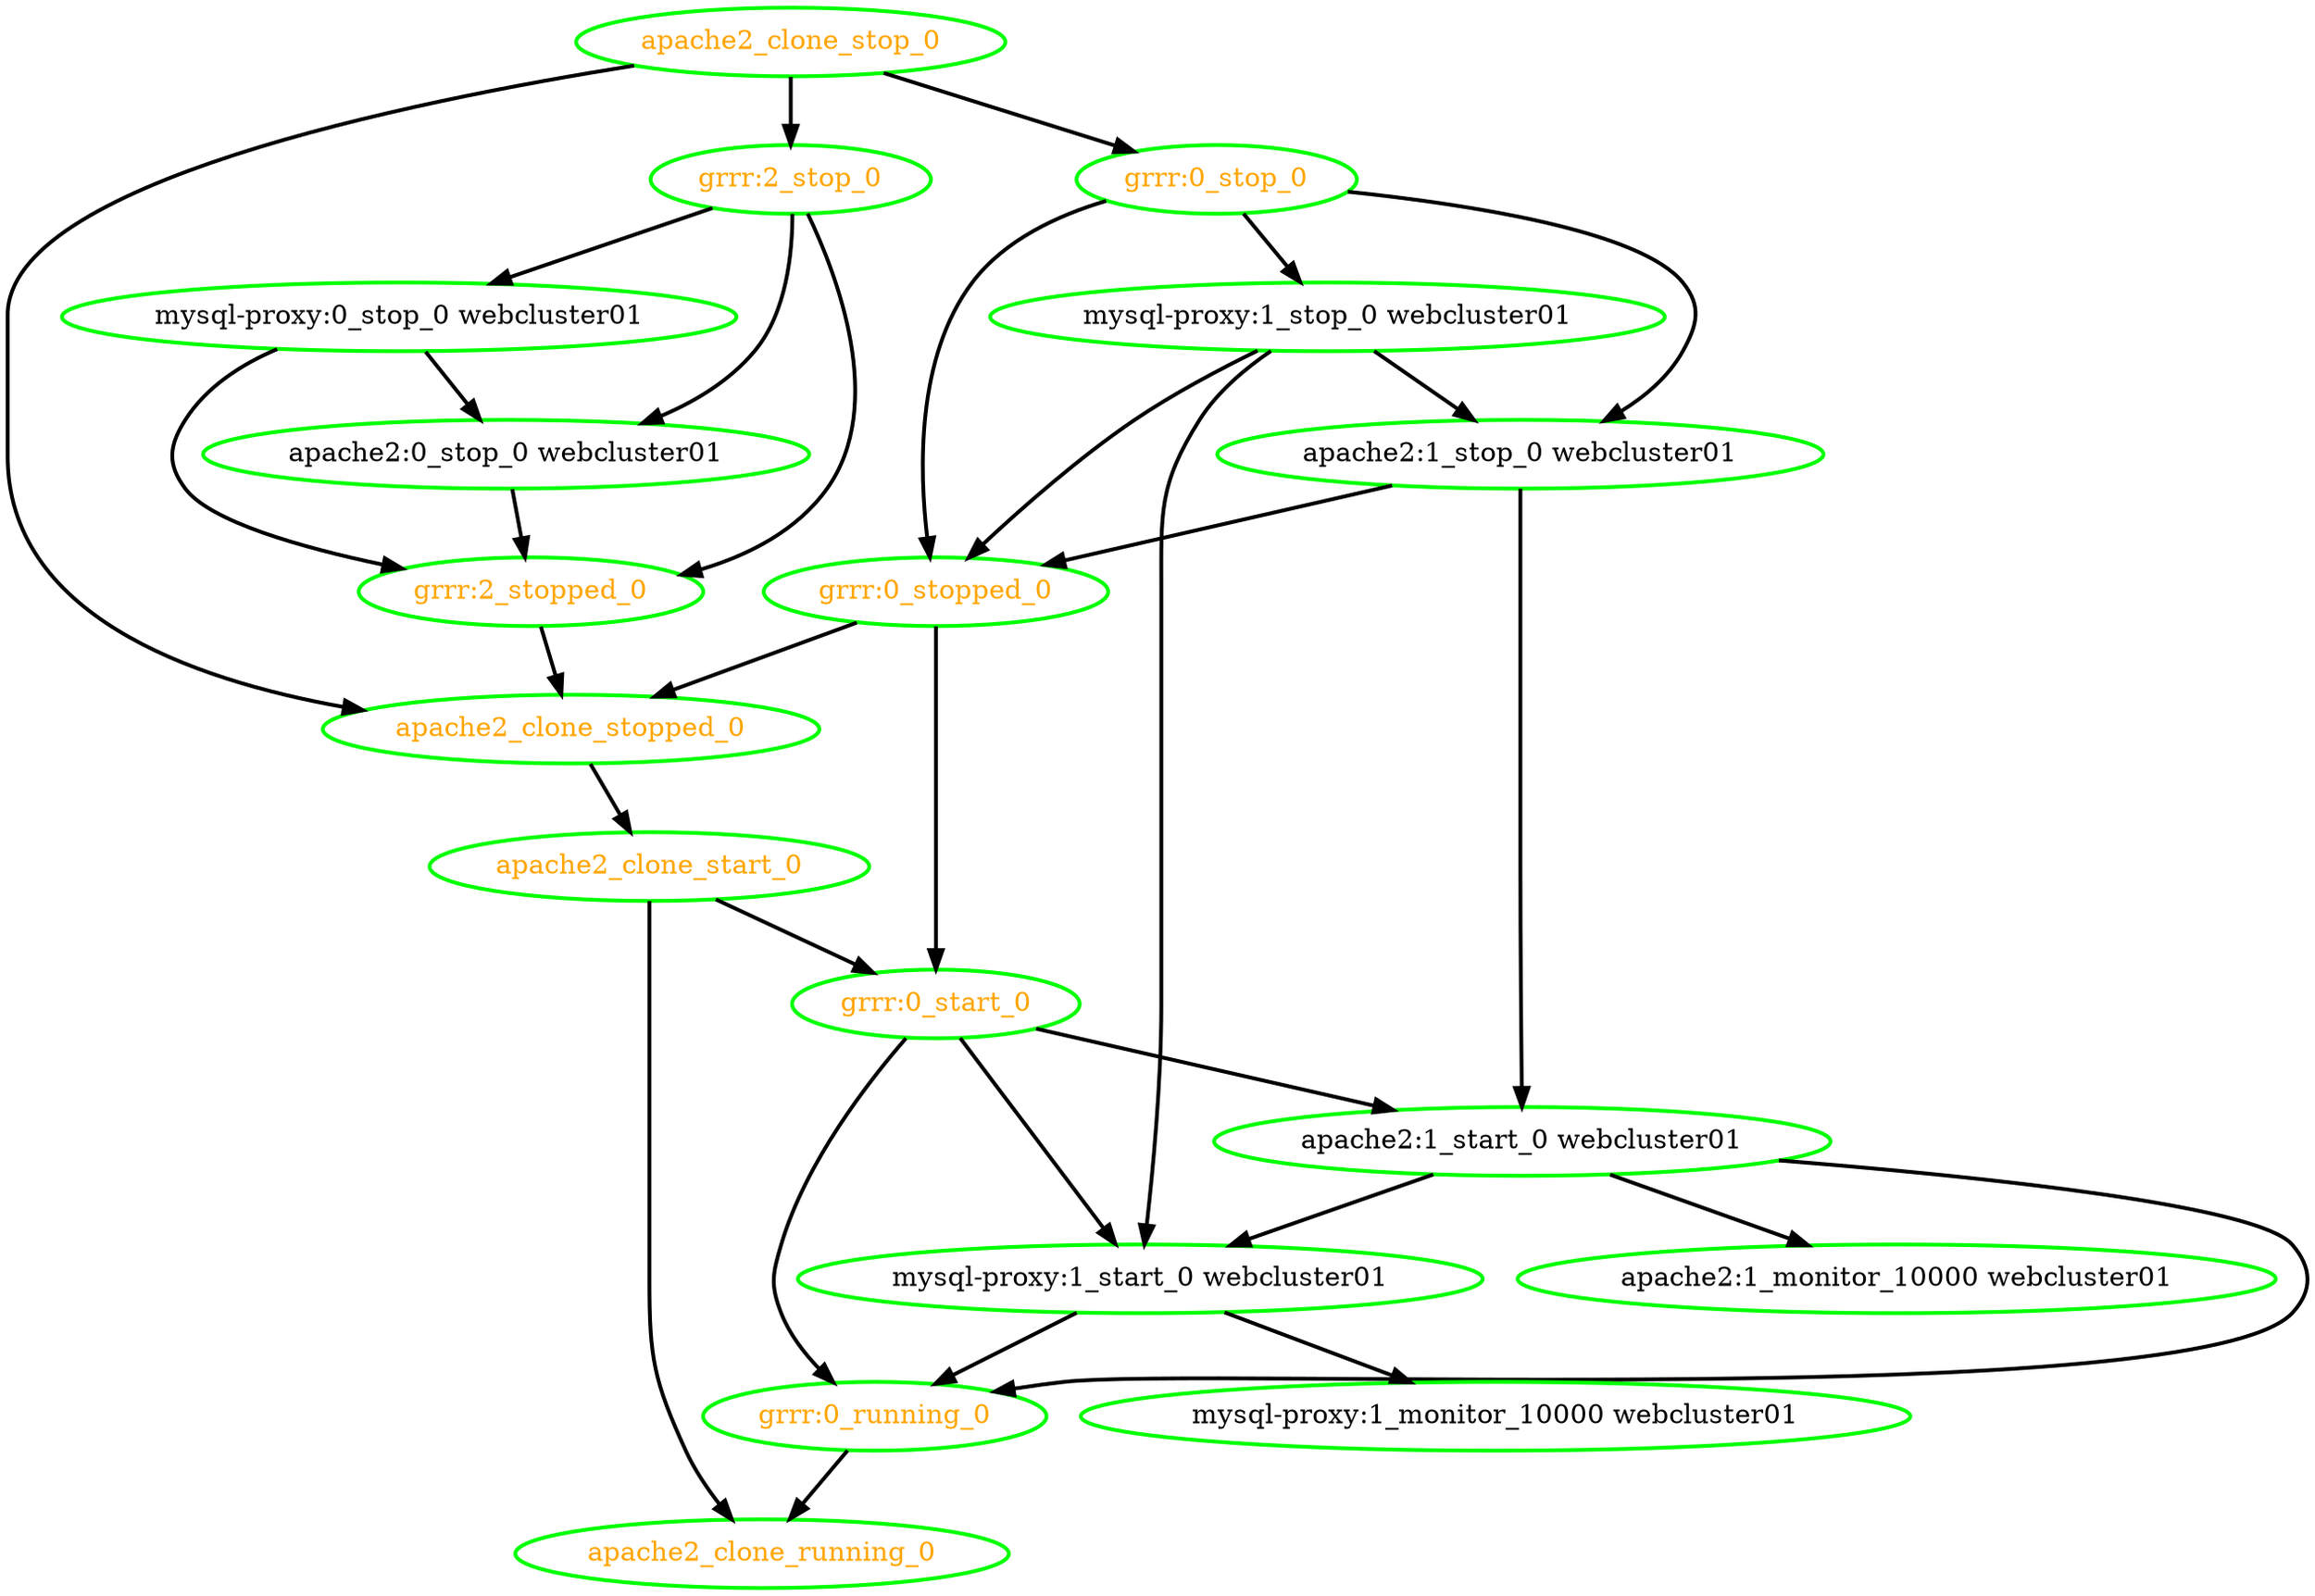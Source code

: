 digraph "g" {
"apache2:0_stop_0 webcluster01" -> "grrr:2_stopped_0" [ style = bold]
"apache2:0_stop_0 webcluster01" [ style=bold color="green" fontcolor="black"]
"apache2:1_monitor_10000 webcluster01" [ style=bold color="green" fontcolor="black" ]
"apache2:1_start_0 webcluster01" -> "apache2:1_monitor_10000 webcluster01" [ style = bold]
"apache2:1_start_0 webcluster01" -> "grrr:0_running_0" [ style = bold]
"apache2:1_start_0 webcluster01" -> "mysql-proxy:1_start_0 webcluster01" [ style = bold]
"apache2:1_start_0 webcluster01" [ style=bold color="green" fontcolor="black" ]
"apache2:1_stop_0 webcluster01" -> "apache2:1_start_0 webcluster01" [ style = bold]
"apache2:1_stop_0 webcluster01" -> "grrr:0_stopped_0" [ style = bold]
"apache2:1_stop_0 webcluster01" [ style=bold color="green" fontcolor="black" ]
"apache2_clone_running_0" [ style=bold color="green" fontcolor="orange" ]
"apache2_clone_start_0" -> "apache2_clone_running_0" [ style = bold]
"apache2_clone_start_0" -> "grrr:0_start_0" [ style = bold]
"apache2_clone_start_0" [ style=bold color="green" fontcolor="orange" ]
"apache2_clone_stop_0" -> "apache2_clone_stopped_0" [ style = bold]
"apache2_clone_stop_0" -> "grrr:0_stop_0" [ style = bold]
"apache2_clone_stop_0" -> "grrr:2_stop_0" [ style = bold]
"apache2_clone_stop_0" [ style=bold color="green" fontcolor="orange" ]
"apache2_clone_stopped_0" -> "apache2_clone_start_0" [ style = bold]
"apache2_clone_stopped_0" [ style=bold color="green" fontcolor="orange" ]
"grrr:0_running_0" -> "apache2_clone_running_0" [ style = bold]
"grrr:0_running_0" [ style=bold color="green" fontcolor="orange"]
"grrr:0_start_0" -> "apache2:1_start_0 webcluster01" [ style = bold]
"grrr:0_start_0" -> "grrr:0_running_0" [ style = bold]
"grrr:0_start_0" -> "mysql-proxy:1_start_0 webcluster01" [ style = bold]
"grrr:0_start_0" [ style=bold color="green" fontcolor="orange"]
"grrr:0_stop_0" -> "apache2:1_stop_0 webcluster01" [ style = bold]
"grrr:0_stop_0" -> "grrr:0_stopped_0" [ style = bold]
"grrr:0_stop_0" -> "mysql-proxy:1_stop_0 webcluster01" [ style = bold]
"grrr:0_stop_0" [ style=bold color="green" fontcolor="orange"]
"grrr:0_stopped_0" -> "apache2_clone_stopped_0" [ style = bold]
"grrr:0_stopped_0" -> "grrr:0_start_0" [ style = bold]
"grrr:0_stopped_0" [ style=bold color="green" fontcolor="orange"]
"grrr:2_stop_0" -> "apache2:0_stop_0 webcluster01" [ style = bold]
"grrr:2_stop_0" -> "grrr:2_stopped_0" [ style = bold]
"grrr:2_stop_0" -> "mysql-proxy:0_stop_0 webcluster01" [ style = bold]
"grrr:2_stop_0" [ style=bold color="green" fontcolor="orange" ]
"grrr:2_stopped_0" -> "apache2_clone_stopped_0" [ style = bold]
"grrr:2_stopped_0" [ style=bold color="green" fontcolor="orange" ]
"mysql-proxy:0_stop_0 webcluster01" -> "apache2:0_stop_0 webcluster01" [ style = bold]
"mysql-proxy:0_stop_0 webcluster01" -> "grrr:2_stopped_0" [ style = bold]
"mysql-proxy:0_stop_0 webcluster01" [ style=bold color="green" fontcolor="black"]
"mysql-proxy:1_monitor_10000 webcluster01" [ style=bold color="green" fontcolor="black" ]
"mysql-proxy:1_start_0 webcluster01" -> "grrr:0_running_0" [ style = bold]
"mysql-proxy:1_start_0 webcluster01" -> "mysql-proxy:1_monitor_10000 webcluster01" [ style = bold]
"mysql-proxy:1_start_0 webcluster01" [ style=bold color="green" fontcolor="black" ]
"mysql-proxy:1_stop_0 webcluster01" -> "apache2:1_stop_0 webcluster01" [ style = bold]
"mysql-proxy:1_stop_0 webcluster01" -> "grrr:0_stopped_0" [ style = bold]
"mysql-proxy:1_stop_0 webcluster01" -> "mysql-proxy:1_start_0 webcluster01" [ style = bold]
"mysql-proxy:1_stop_0 webcluster01" [ style=bold color="green" fontcolor="black" ]
}
